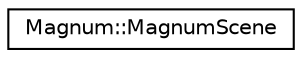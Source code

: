 digraph "圖形化之類別階層"
{
  edge [fontname="Helvetica",fontsize="10",labelfontname="Helvetica",labelfontsize="10"];
  node [fontname="Helvetica",fontsize="10",shape=record];
  rankdir="LR";
  Node1 [label="Magnum::MagnumScene",height=0.2,width=0.4,color="black", fillcolor="white", style="filled",URL="$class_magnum_1_1_magnum_scene.html"];
}
